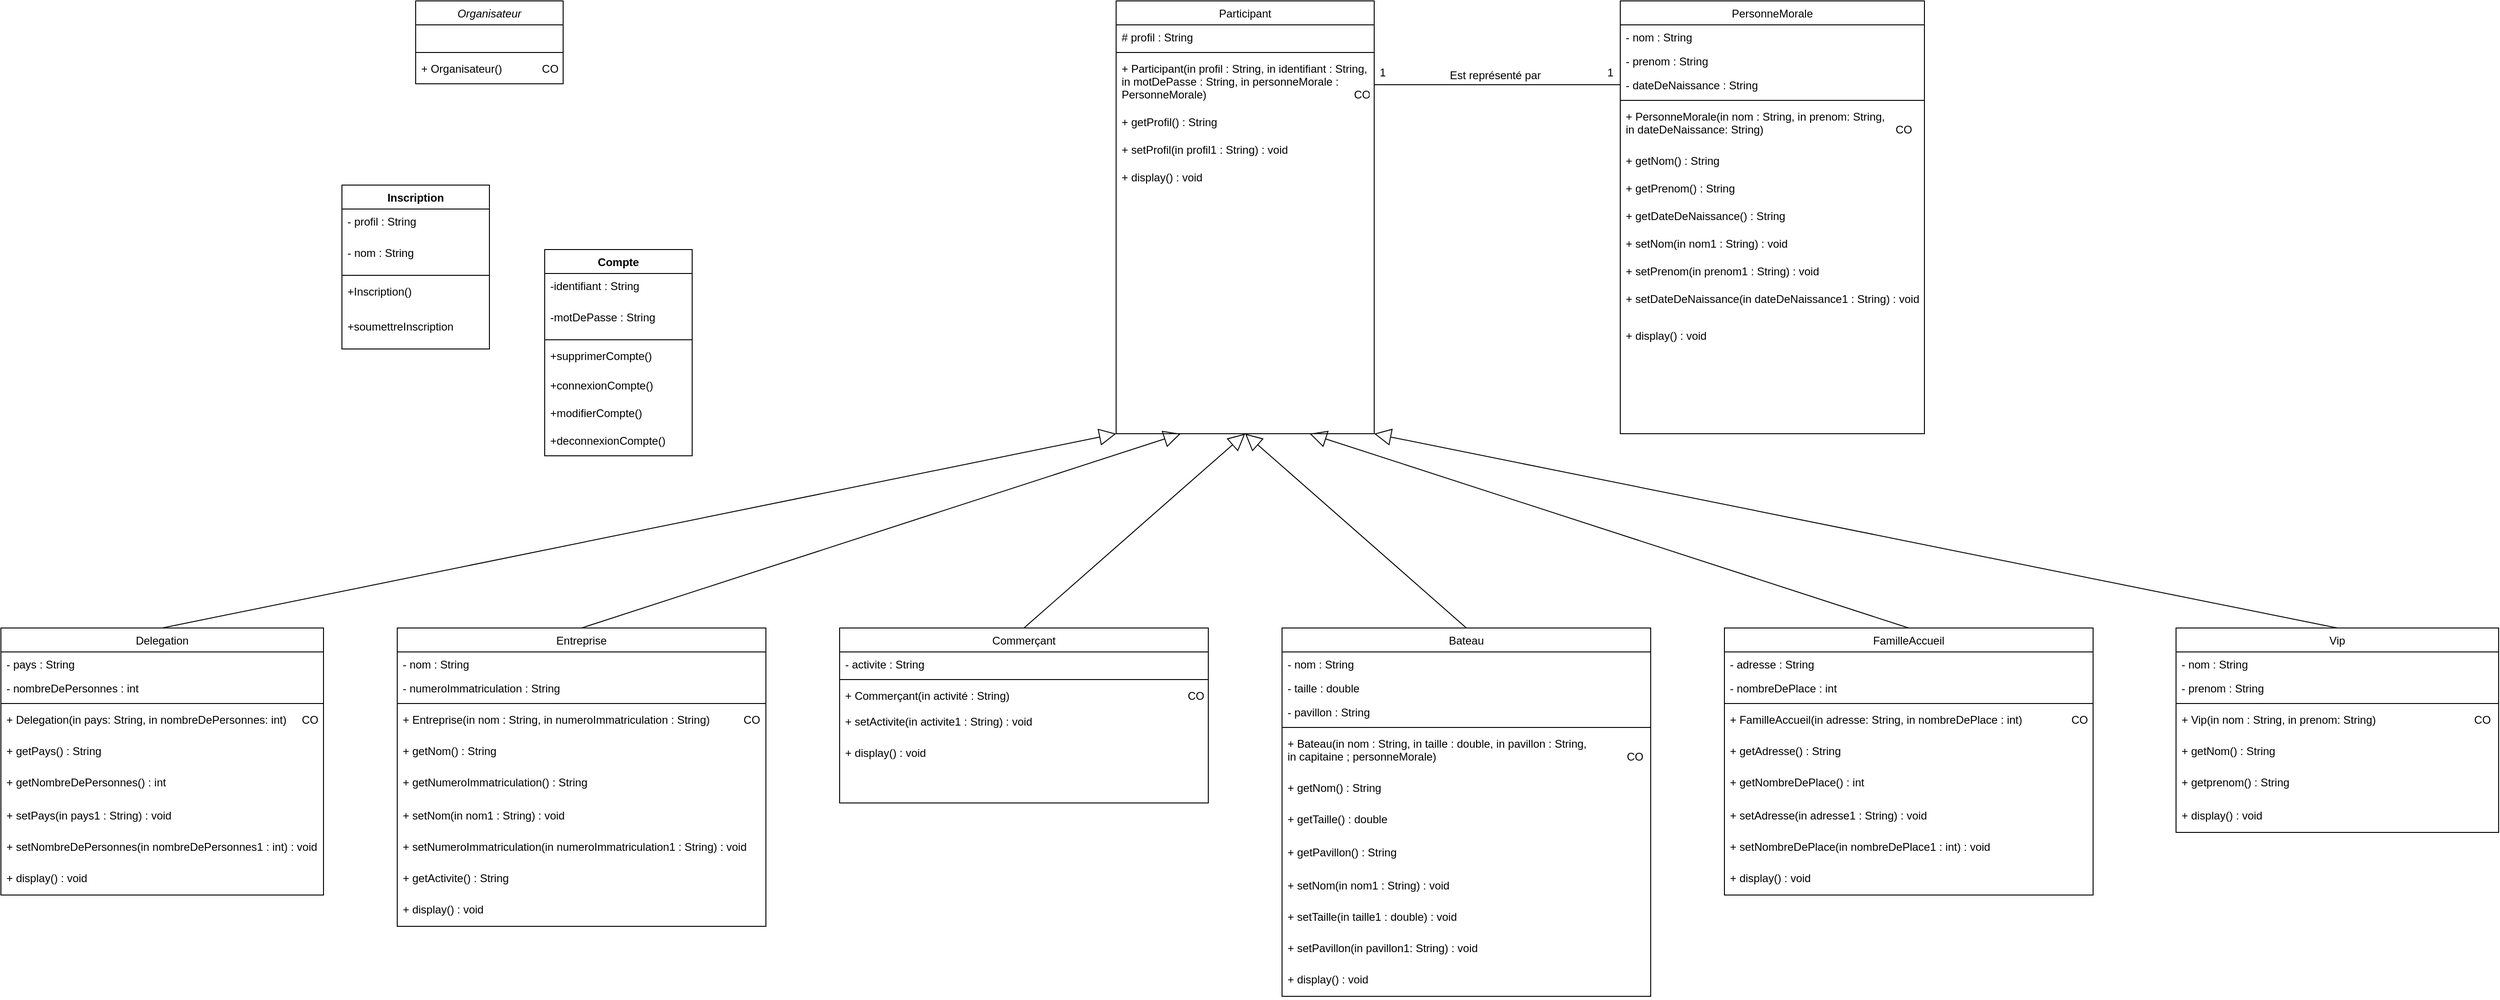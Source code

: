 <mxfile version="16.6.5" type="github">
  <diagram id="C5RBs43oDa-KdzZeNtuy" name="Page-1">
    <mxGraphModel dx="3784" dy="912" grid="1" gridSize="10" guides="1" tooltips="1" connect="1" arrows="1" fold="1" page="1" pageScale="1" pageWidth="827" pageHeight="1169" math="0" shadow="0">
      <root>
        <mxCell id="WIyWlLk6GJQsqaUBKTNV-0" />
        <mxCell id="WIyWlLk6GJQsqaUBKTNV-1" parent="WIyWlLk6GJQsqaUBKTNV-0" />
        <mxCell id="zkfFHV4jXpPFQw0GAbJ--0" value="Organisateur" style="swimlane;fontStyle=2;align=center;verticalAlign=top;childLayout=stackLayout;horizontal=1;startSize=26;horizontalStack=0;resizeParent=1;resizeLast=0;collapsible=1;marginBottom=0;rounded=0;shadow=0;strokeWidth=1;" parent="WIyWlLk6GJQsqaUBKTNV-1" vertex="1">
          <mxGeometry x="-480" y="40" width="160" height="90" as="geometry">
            <mxRectangle x="230" y="140" width="160" height="26" as="alternateBounds" />
          </mxGeometry>
        </mxCell>
        <mxCell id="zkfFHV4jXpPFQw0GAbJ--3" value=" " style="text;align=left;verticalAlign=top;spacingLeft=4;spacingRight=4;overflow=hidden;rotatable=0;points=[[0,0.5],[1,0.5]];portConstraint=eastwest;rounded=0;shadow=0;html=0;" parent="zkfFHV4jXpPFQw0GAbJ--0" vertex="1">
          <mxGeometry y="26" width="160" height="26" as="geometry" />
        </mxCell>
        <mxCell id="zkfFHV4jXpPFQw0GAbJ--4" value="" style="line;html=1;strokeWidth=1;align=left;verticalAlign=middle;spacingTop=-1;spacingLeft=3;spacingRight=3;rotatable=0;labelPosition=right;points=[];portConstraint=eastwest;" parent="zkfFHV4jXpPFQw0GAbJ--0" vertex="1">
          <mxGeometry y="52" width="160" height="8" as="geometry" />
        </mxCell>
        <mxCell id="zkfFHV4jXpPFQw0GAbJ--5" value="+ Organisateur()             CO" style="text;align=left;verticalAlign=top;spacingLeft=4;spacingRight=4;overflow=hidden;rotatable=0;points=[[0,0.5],[1,0.5]];portConstraint=eastwest;" parent="zkfFHV4jXpPFQw0GAbJ--0" vertex="1">
          <mxGeometry y="60" width="160" height="26" as="geometry" />
        </mxCell>
        <mxCell id="szv_5WCVHyqC5jfXiNDb-31" value="Participant" style="swimlane;fontStyle=0;align=center;verticalAlign=top;childLayout=stackLayout;horizontal=1;startSize=26;horizontalStack=0;resizeParent=1;resizeLast=0;collapsible=1;marginBottom=0;rounded=0;shadow=0;strokeWidth=1;" parent="WIyWlLk6GJQsqaUBKTNV-1" vertex="1">
          <mxGeometry x="280" y="40" width="280" height="470" as="geometry">
            <mxRectangle x="330" y="50" width="160" height="26" as="alternateBounds" />
          </mxGeometry>
        </mxCell>
        <mxCell id="szv_5WCVHyqC5jfXiNDb-34" value="# profil : String" style="text;align=left;verticalAlign=top;spacingLeft=4;spacingRight=4;overflow=hidden;rotatable=0;points=[[0,0.5],[1,0.5]];portConstraint=eastwest;rounded=0;shadow=0;html=0;" parent="szv_5WCVHyqC5jfXiNDb-31" vertex="1">
          <mxGeometry y="26" width="280" height="26" as="geometry" />
        </mxCell>
        <mxCell id="szv_5WCVHyqC5jfXiNDb-37" value="" style="line;html=1;strokeWidth=1;align=left;verticalAlign=middle;spacingTop=-1;spacingLeft=3;spacingRight=3;rotatable=0;labelPosition=right;points=[];portConstraint=eastwest;" parent="szv_5WCVHyqC5jfXiNDb-31" vertex="1">
          <mxGeometry y="52" width="280" height="8" as="geometry" />
        </mxCell>
        <mxCell id="szv_5WCVHyqC5jfXiNDb-38" value="+ Participant(in profil : String, in identifiant : String, &#xa;in motDePasse : String, in personneMorale : &#xa;PersonneMorale)                                                CO&#xa;&#xa;" style="text;align=left;verticalAlign=top;spacingLeft=4;spacingRight=4;overflow=hidden;rotatable=0;points=[[0,0.5],[1,0.5]];portConstraint=eastwest;" parent="szv_5WCVHyqC5jfXiNDb-31" vertex="1">
          <mxGeometry y="60" width="280" height="58" as="geometry" />
        </mxCell>
        <mxCell id="szv_5WCVHyqC5jfXiNDb-43" value="+ getProfil() : String" style="text;align=left;verticalAlign=top;spacingLeft=4;spacingRight=4;overflow=hidden;rotatable=0;points=[[0,0.5],[1,0.5]];portConstraint=eastwest;" parent="szv_5WCVHyqC5jfXiNDb-31" vertex="1">
          <mxGeometry y="118" width="280" height="30" as="geometry" />
        </mxCell>
        <mxCell id="szv_5WCVHyqC5jfXiNDb-44" value="+ setProfil(in profil1 : String) : void" style="text;align=left;verticalAlign=top;spacingLeft=4;spacingRight=4;overflow=hidden;rotatable=0;points=[[0,0.5],[1,0.5]];portConstraint=eastwest;" parent="szv_5WCVHyqC5jfXiNDb-31" vertex="1">
          <mxGeometry y="148" width="280" height="30" as="geometry" />
        </mxCell>
        <mxCell id="szv_5WCVHyqC5jfXiNDb-46" value="+ display() : void" style="text;align=left;verticalAlign=top;spacingLeft=4;spacingRight=4;overflow=hidden;rotatable=0;points=[[0,0.5],[1,0.5]];portConstraint=eastwest;" parent="szv_5WCVHyqC5jfXiNDb-31" vertex="1">
          <mxGeometry y="178" width="280" height="30" as="geometry" />
        </mxCell>
        <mxCell id="szv_5WCVHyqC5jfXiNDb-47" value="PersonneMorale" style="swimlane;fontStyle=0;align=center;verticalAlign=top;childLayout=stackLayout;horizontal=1;startSize=26;horizontalStack=0;resizeParent=1;resizeLast=0;collapsible=1;marginBottom=0;rounded=0;shadow=0;strokeWidth=1;" parent="WIyWlLk6GJQsqaUBKTNV-1" vertex="1">
          <mxGeometry x="827" y="40" width="330" height="470" as="geometry">
            <mxRectangle x="330" y="50" width="160" height="26" as="alternateBounds" />
          </mxGeometry>
        </mxCell>
        <mxCell id="szv_5WCVHyqC5jfXiNDb-48" value="- nom : String" style="text;align=left;verticalAlign=top;spacingLeft=4;spacingRight=4;overflow=hidden;rotatable=0;points=[[0,0.5],[1,0.5]];portConstraint=eastwest;rounded=0;shadow=0;html=0;" parent="szv_5WCVHyqC5jfXiNDb-47" vertex="1">
          <mxGeometry y="26" width="330" height="26" as="geometry" />
        </mxCell>
        <mxCell id="szv_5WCVHyqC5jfXiNDb-49" value="- prenom : String&#xa;" style="text;align=left;verticalAlign=top;spacingLeft=4;spacingRight=4;overflow=hidden;rotatable=0;points=[[0,0.5],[1,0.5]];portConstraint=eastwest;" parent="szv_5WCVHyqC5jfXiNDb-47" vertex="1">
          <mxGeometry y="52" width="330" height="26" as="geometry" />
        </mxCell>
        <mxCell id="szv_5WCVHyqC5jfXiNDb-50" value="- dateDeNaissance : String" style="text;align=left;verticalAlign=top;spacingLeft=4;spacingRight=4;overflow=hidden;rotatable=0;points=[[0,0.5],[1,0.5]];portConstraint=eastwest;rounded=0;shadow=0;html=0;" parent="szv_5WCVHyqC5jfXiNDb-47" vertex="1">
          <mxGeometry y="78" width="330" height="26" as="geometry" />
        </mxCell>
        <mxCell id="szv_5WCVHyqC5jfXiNDb-51" value="" style="line;html=1;strokeWidth=1;align=left;verticalAlign=middle;spacingTop=-1;spacingLeft=3;spacingRight=3;rotatable=0;labelPosition=right;points=[];portConstraint=eastwest;" parent="szv_5WCVHyqC5jfXiNDb-47" vertex="1">
          <mxGeometry y="104" width="330" height="8" as="geometry" />
        </mxCell>
        <mxCell id="szv_5WCVHyqC5jfXiNDb-52" value="+ PersonneMorale(in nom : String, in prenom: String, &#xa;in dateDeNaissance: String)                                           CO" style="text;align=left;verticalAlign=top;spacingLeft=4;spacingRight=4;overflow=hidden;rotatable=0;points=[[0,0.5],[1,0.5]];portConstraint=eastwest;" parent="szv_5WCVHyqC5jfXiNDb-47" vertex="1">
          <mxGeometry y="112" width="330" height="48" as="geometry" />
        </mxCell>
        <mxCell id="szv_5WCVHyqC5jfXiNDb-53" value="+ getNom() : String" style="text;align=left;verticalAlign=top;spacingLeft=4;spacingRight=4;overflow=hidden;rotatable=0;points=[[0,0.5],[1,0.5]];portConstraint=eastwest;" parent="szv_5WCVHyqC5jfXiNDb-47" vertex="1">
          <mxGeometry y="160" width="330" height="30" as="geometry" />
        </mxCell>
        <mxCell id="szv_5WCVHyqC5jfXiNDb-54" value="+ getPrenom() : String" style="text;align=left;verticalAlign=top;spacingLeft=4;spacingRight=4;overflow=hidden;rotatable=0;points=[[0,0.5],[1,0.5]];portConstraint=eastwest;" parent="szv_5WCVHyqC5jfXiNDb-47" vertex="1">
          <mxGeometry y="190" width="330" height="30" as="geometry" />
        </mxCell>
        <mxCell id="szv_5WCVHyqC5jfXiNDb-55" value="+ getDateDeNaissance() : String" style="text;align=left;verticalAlign=top;spacingLeft=4;spacingRight=4;overflow=hidden;rotatable=0;points=[[0,0.5],[1,0.5]];portConstraint=eastwest;" parent="szv_5WCVHyqC5jfXiNDb-47" vertex="1">
          <mxGeometry y="220" width="330" height="30" as="geometry" />
        </mxCell>
        <mxCell id="szv_5WCVHyqC5jfXiNDb-56" value="+ setNom(in nom1 : String) : void" style="text;align=left;verticalAlign=top;spacingLeft=4;spacingRight=4;overflow=hidden;rotatable=0;points=[[0,0.5],[1,0.5]];portConstraint=eastwest;" parent="szv_5WCVHyqC5jfXiNDb-47" vertex="1">
          <mxGeometry y="250" width="330" height="30" as="geometry" />
        </mxCell>
        <mxCell id="szv_5WCVHyqC5jfXiNDb-59" value="+ setPrenom(in prenom1 : String) : void" style="text;align=left;verticalAlign=top;spacingLeft=4;spacingRight=4;overflow=hidden;rotatable=0;points=[[0,0.5],[1,0.5]];portConstraint=eastwest;" parent="szv_5WCVHyqC5jfXiNDb-47" vertex="1">
          <mxGeometry y="280" width="330" height="30" as="geometry" />
        </mxCell>
        <mxCell id="szv_5WCVHyqC5jfXiNDb-60" value="+ setDateDeNaissance(in dateDeNaissance1 : String) : void" style="text;align=left;verticalAlign=top;spacingLeft=4;spacingRight=4;overflow=hidden;rotatable=0;points=[[0,0.5],[1,0.5]];portConstraint=eastwest;" parent="szv_5WCVHyqC5jfXiNDb-47" vertex="1">
          <mxGeometry y="310" width="330" height="40" as="geometry" />
        </mxCell>
        <mxCell id="szv_5WCVHyqC5jfXiNDb-58" value="+ display() : void" style="text;align=left;verticalAlign=top;spacingLeft=4;spacingRight=4;overflow=hidden;rotatable=0;points=[[0,0.5],[1,0.5]];portConstraint=eastwest;" parent="szv_5WCVHyqC5jfXiNDb-47" vertex="1">
          <mxGeometry y="350" width="330" height="30" as="geometry" />
        </mxCell>
        <mxCell id="szv_5WCVHyqC5jfXiNDb-66" value="Entreprise" style="swimlane;fontStyle=0;align=center;verticalAlign=top;childLayout=stackLayout;horizontal=1;startSize=26;horizontalStack=0;resizeParent=1;resizeLast=0;collapsible=1;marginBottom=0;rounded=0;shadow=0;strokeWidth=1;" parent="WIyWlLk6GJQsqaUBKTNV-1" vertex="1">
          <mxGeometry x="-500" y="721" width="400" height="324" as="geometry">
            <mxRectangle x="130" y="380" width="160" height="26" as="alternateBounds" />
          </mxGeometry>
        </mxCell>
        <mxCell id="szv_5WCVHyqC5jfXiNDb-67" value="- nom : String" style="text;align=left;verticalAlign=top;spacingLeft=4;spacingRight=4;overflow=hidden;rotatable=0;points=[[0,0.5],[1,0.5]];portConstraint=eastwest;" parent="szv_5WCVHyqC5jfXiNDb-66" vertex="1">
          <mxGeometry y="26" width="400" height="26" as="geometry" />
        </mxCell>
        <mxCell id="szv_5WCVHyqC5jfXiNDb-68" value="- numeroImmatriculation : String" style="text;align=left;verticalAlign=top;spacingLeft=4;spacingRight=4;overflow=hidden;rotatable=0;points=[[0,0.5],[1,0.5]];portConstraint=eastwest;rounded=0;shadow=0;html=0;" parent="szv_5WCVHyqC5jfXiNDb-66" vertex="1">
          <mxGeometry y="52" width="400" height="26" as="geometry" />
        </mxCell>
        <mxCell id="szv_5WCVHyqC5jfXiNDb-69" value="" style="line;html=1;strokeWidth=1;align=left;verticalAlign=middle;spacingTop=-1;spacingLeft=3;spacingRight=3;rotatable=0;labelPosition=right;points=[];portConstraint=eastwest;" parent="szv_5WCVHyqC5jfXiNDb-66" vertex="1">
          <mxGeometry y="78" width="400" height="8" as="geometry" />
        </mxCell>
        <mxCell id="szv_5WCVHyqC5jfXiNDb-71" value="+ Entreprise(in nom : String, in numeroImmatriculation : String)           CO&#xa;" style="text;align=left;verticalAlign=top;spacingLeft=4;spacingRight=4;overflow=hidden;rotatable=0;points=[[0,0.5],[1,0.5]];portConstraint=eastwest;" parent="szv_5WCVHyqC5jfXiNDb-66" vertex="1">
          <mxGeometry y="86" width="400" height="34" as="geometry" />
        </mxCell>
        <mxCell id="szv_5WCVHyqC5jfXiNDb-72" value="+ getNom() : String" style="text;align=left;verticalAlign=top;spacingLeft=4;spacingRight=4;overflow=hidden;rotatable=0;points=[[0,0.5],[1,0.5]];portConstraint=eastwest;" parent="szv_5WCVHyqC5jfXiNDb-66" vertex="1">
          <mxGeometry y="120" width="400" height="34" as="geometry" />
        </mxCell>
        <mxCell id="szv_5WCVHyqC5jfXiNDb-73" value="+ getNumeroImmatriculation() : String" style="text;align=left;verticalAlign=top;spacingLeft=4;spacingRight=4;overflow=hidden;rotatable=0;points=[[0,0.5],[1,0.5]];portConstraint=eastwest;" parent="szv_5WCVHyqC5jfXiNDb-66" vertex="1">
          <mxGeometry y="154" width="400" height="36" as="geometry" />
        </mxCell>
        <mxCell id="szv_5WCVHyqC5jfXiNDb-74" value="+ setNom(in nom1 : String) : void" style="text;align=left;verticalAlign=top;spacingLeft=4;spacingRight=4;overflow=hidden;rotatable=0;points=[[0,0.5],[1,0.5]];portConstraint=eastwest;" parent="szv_5WCVHyqC5jfXiNDb-66" vertex="1">
          <mxGeometry y="190" width="400" height="34" as="geometry" />
        </mxCell>
        <mxCell id="szv_5WCVHyqC5jfXiNDb-75" value="+ setNumeroImmatriculation(in numeroImmatriculation1 : String) : void" style="text;align=left;verticalAlign=top;spacingLeft=4;spacingRight=4;overflow=hidden;rotatable=0;points=[[0,0.5],[1,0.5]];portConstraint=eastwest;" parent="szv_5WCVHyqC5jfXiNDb-66" vertex="1">
          <mxGeometry y="224" width="400" height="34" as="geometry" />
        </mxCell>
        <mxCell id="szv_5WCVHyqC5jfXiNDb-108" value="+ getActivite() : String" style="text;align=left;verticalAlign=top;spacingLeft=4;spacingRight=4;overflow=hidden;rotatable=0;points=[[0,0.5],[1,0.5]];portConstraint=eastwest;" parent="szv_5WCVHyqC5jfXiNDb-66" vertex="1">
          <mxGeometry y="258" width="400" height="34" as="geometry" />
        </mxCell>
        <mxCell id="szv_5WCVHyqC5jfXiNDb-76" value="+ display() : void" style="text;align=left;verticalAlign=top;spacingLeft=4;spacingRight=4;overflow=hidden;rotatable=0;points=[[0,0.5],[1,0.5]];portConstraint=eastwest;" parent="szv_5WCVHyqC5jfXiNDb-66" vertex="1">
          <mxGeometry y="292" width="400" height="32" as="geometry" />
        </mxCell>
        <mxCell id="szv_5WCVHyqC5jfXiNDb-92" value="Delegation" style="swimlane;fontStyle=0;align=center;verticalAlign=top;childLayout=stackLayout;horizontal=1;startSize=26;horizontalStack=0;resizeParent=1;resizeLast=0;collapsible=1;marginBottom=0;rounded=0;shadow=0;strokeWidth=1;" parent="WIyWlLk6GJQsqaUBKTNV-1" vertex="1">
          <mxGeometry x="-930" y="721" width="350" height="290" as="geometry">
            <mxRectangle x="130" y="380" width="160" height="26" as="alternateBounds" />
          </mxGeometry>
        </mxCell>
        <mxCell id="szv_5WCVHyqC5jfXiNDb-93" value="- pays : String" style="text;align=left;verticalAlign=top;spacingLeft=4;spacingRight=4;overflow=hidden;rotatable=0;points=[[0,0.5],[1,0.5]];portConstraint=eastwest;" parent="szv_5WCVHyqC5jfXiNDb-92" vertex="1">
          <mxGeometry y="26" width="350" height="26" as="geometry" />
        </mxCell>
        <mxCell id="szv_5WCVHyqC5jfXiNDb-94" value="- nombreDePersonnes : int" style="text;align=left;verticalAlign=top;spacingLeft=4;spacingRight=4;overflow=hidden;rotatable=0;points=[[0,0.5],[1,0.5]];portConstraint=eastwest;rounded=0;shadow=0;html=0;" parent="szv_5WCVHyqC5jfXiNDb-92" vertex="1">
          <mxGeometry y="52" width="350" height="26" as="geometry" />
        </mxCell>
        <mxCell id="szv_5WCVHyqC5jfXiNDb-95" value="" style="line;html=1;strokeWidth=1;align=left;verticalAlign=middle;spacingTop=-1;spacingLeft=3;spacingRight=3;rotatable=0;labelPosition=right;points=[];portConstraint=eastwest;" parent="szv_5WCVHyqC5jfXiNDb-92" vertex="1">
          <mxGeometry y="78" width="350" height="8" as="geometry" />
        </mxCell>
        <mxCell id="szv_5WCVHyqC5jfXiNDb-96" value="+ Delegation(in pays: String, in nombreDePersonnes: int)     CO&#xa;" style="text;align=left;verticalAlign=top;spacingLeft=4;spacingRight=4;overflow=hidden;rotatable=0;points=[[0,0.5],[1,0.5]];portConstraint=eastwest;" parent="szv_5WCVHyqC5jfXiNDb-92" vertex="1">
          <mxGeometry y="86" width="350" height="34" as="geometry" />
        </mxCell>
        <mxCell id="szv_5WCVHyqC5jfXiNDb-97" value="+ getPays() : String" style="text;align=left;verticalAlign=top;spacingLeft=4;spacingRight=4;overflow=hidden;rotatable=0;points=[[0,0.5],[1,0.5]];portConstraint=eastwest;" parent="szv_5WCVHyqC5jfXiNDb-92" vertex="1">
          <mxGeometry y="120" width="350" height="34" as="geometry" />
        </mxCell>
        <mxCell id="szv_5WCVHyqC5jfXiNDb-98" value="+ getNombreDePersonnes() : int" style="text;align=left;verticalAlign=top;spacingLeft=4;spacingRight=4;overflow=hidden;rotatable=0;points=[[0,0.5],[1,0.5]];portConstraint=eastwest;" parent="szv_5WCVHyqC5jfXiNDb-92" vertex="1">
          <mxGeometry y="154" width="350" height="36" as="geometry" />
        </mxCell>
        <mxCell id="szv_5WCVHyqC5jfXiNDb-99" value="+ setPays(in pays1 : String) : void" style="text;align=left;verticalAlign=top;spacingLeft=4;spacingRight=4;overflow=hidden;rotatable=0;points=[[0,0.5],[1,0.5]];portConstraint=eastwest;" parent="szv_5WCVHyqC5jfXiNDb-92" vertex="1">
          <mxGeometry y="190" width="350" height="34" as="geometry" />
        </mxCell>
        <mxCell id="szv_5WCVHyqC5jfXiNDb-100" value="+ setNombreDePersonnes(in nombreDePersonnes1 : int) : void" style="text;align=left;verticalAlign=top;spacingLeft=4;spacingRight=4;overflow=hidden;rotatable=0;points=[[0,0.5],[1,0.5]];portConstraint=eastwest;" parent="szv_5WCVHyqC5jfXiNDb-92" vertex="1">
          <mxGeometry y="224" width="350" height="34" as="geometry" />
        </mxCell>
        <mxCell id="szv_5WCVHyqC5jfXiNDb-101" value="+ display() : void" style="text;align=left;verticalAlign=top;spacingLeft=4;spacingRight=4;overflow=hidden;rotatable=0;points=[[0,0.5],[1,0.5]];portConstraint=eastwest;" parent="szv_5WCVHyqC5jfXiNDb-92" vertex="1">
          <mxGeometry y="258" width="350" height="32" as="geometry" />
        </mxCell>
        <mxCell id="szv_5WCVHyqC5jfXiNDb-102" value="Commerçant" style="swimlane;fontStyle=0;align=center;verticalAlign=top;childLayout=stackLayout;horizontal=1;startSize=26;horizontalStack=0;resizeParent=1;resizeLast=0;collapsible=1;marginBottom=0;rounded=0;shadow=0;strokeWidth=1;" parent="WIyWlLk6GJQsqaUBKTNV-1" vertex="1">
          <mxGeometry x="-20" y="721" width="400" height="190" as="geometry">
            <mxRectangle x="130" y="380" width="160" height="26" as="alternateBounds" />
          </mxGeometry>
        </mxCell>
        <mxCell id="szv_5WCVHyqC5jfXiNDb-103" value="- activite : String" style="text;align=left;verticalAlign=top;spacingLeft=4;spacingRight=4;overflow=hidden;rotatable=0;points=[[0,0.5],[1,0.5]];portConstraint=eastwest;" parent="szv_5WCVHyqC5jfXiNDb-102" vertex="1">
          <mxGeometry y="26" width="400" height="26" as="geometry" />
        </mxCell>
        <mxCell id="szv_5WCVHyqC5jfXiNDb-106" value="" style="line;html=1;strokeWidth=1;align=left;verticalAlign=middle;spacingTop=-1;spacingLeft=3;spacingRight=3;rotatable=0;labelPosition=right;points=[];portConstraint=eastwest;" parent="szv_5WCVHyqC5jfXiNDb-102" vertex="1">
          <mxGeometry y="52" width="400" height="8" as="geometry" />
        </mxCell>
        <mxCell id="szv_5WCVHyqC5jfXiNDb-107" value="+ Commerçant(in activité : String)                                                          CO&#xa;" style="text;align=left;verticalAlign=top;spacingLeft=4;spacingRight=4;overflow=hidden;rotatable=0;points=[[0,0.5],[1,0.5]];portConstraint=eastwest;" parent="szv_5WCVHyqC5jfXiNDb-102" vertex="1">
          <mxGeometry y="60" width="400" height="28" as="geometry" />
        </mxCell>
        <mxCell id="szv_5WCVHyqC5jfXiNDb-111" value="+ setActivite(in activite1 : String) : void" style="text;align=left;verticalAlign=top;spacingLeft=4;spacingRight=4;overflow=hidden;rotatable=0;points=[[0,0.5],[1,0.5]];portConstraint=eastwest;" parent="szv_5WCVHyqC5jfXiNDb-102" vertex="1">
          <mxGeometry y="88" width="400" height="34" as="geometry" />
        </mxCell>
        <mxCell id="szv_5WCVHyqC5jfXiNDb-114" value="+ display() : void" style="text;align=left;verticalAlign=top;spacingLeft=4;spacingRight=4;overflow=hidden;rotatable=0;points=[[0,0.5],[1,0.5]];portConstraint=eastwest;" parent="szv_5WCVHyqC5jfXiNDb-102" vertex="1">
          <mxGeometry y="122" width="400" height="32" as="geometry" />
        </mxCell>
        <mxCell id="szv_5WCVHyqC5jfXiNDb-115" value="Bateau&#xa;" style="swimlane;fontStyle=0;align=center;verticalAlign=top;childLayout=stackLayout;horizontal=1;startSize=26;horizontalStack=0;resizeParent=1;resizeLast=0;collapsible=1;marginBottom=0;rounded=0;shadow=0;strokeWidth=1;" parent="WIyWlLk6GJQsqaUBKTNV-1" vertex="1">
          <mxGeometry x="460" y="721" width="400" height="400" as="geometry">
            <mxRectangle x="130" y="380" width="160" height="26" as="alternateBounds" />
          </mxGeometry>
        </mxCell>
        <mxCell id="szv_5WCVHyqC5jfXiNDb-116" value="- nom : String" style="text;align=left;verticalAlign=top;spacingLeft=4;spacingRight=4;overflow=hidden;rotatable=0;points=[[0,0.5],[1,0.5]];portConstraint=eastwest;" parent="szv_5WCVHyqC5jfXiNDb-115" vertex="1">
          <mxGeometry y="26" width="400" height="26" as="geometry" />
        </mxCell>
        <mxCell id="szv_5WCVHyqC5jfXiNDb-117" value="- taille : double" style="text;align=left;verticalAlign=top;spacingLeft=4;spacingRight=4;overflow=hidden;rotatable=0;points=[[0,0.5],[1,0.5]];portConstraint=eastwest;" parent="szv_5WCVHyqC5jfXiNDb-115" vertex="1">
          <mxGeometry y="52" width="400" height="26" as="geometry" />
        </mxCell>
        <mxCell id="szv_5WCVHyqC5jfXiNDb-118" value="- pavillon : String" style="text;align=left;verticalAlign=top;spacingLeft=4;spacingRight=4;overflow=hidden;rotatable=0;points=[[0,0.5],[1,0.5]];portConstraint=eastwest;rounded=0;shadow=0;html=0;" parent="szv_5WCVHyqC5jfXiNDb-115" vertex="1">
          <mxGeometry y="78" width="400" height="26" as="geometry" />
        </mxCell>
        <mxCell id="szv_5WCVHyqC5jfXiNDb-119" value="" style="line;html=1;strokeWidth=1;align=left;verticalAlign=middle;spacingTop=-1;spacingLeft=3;spacingRight=3;rotatable=0;labelPosition=right;points=[];portConstraint=eastwest;" parent="szv_5WCVHyqC5jfXiNDb-115" vertex="1">
          <mxGeometry y="104" width="400" height="8" as="geometry" />
        </mxCell>
        <mxCell id="szv_5WCVHyqC5jfXiNDb-120" value="+ Bateau(in nom : String, in taille : double, in pavillon : String,&#xa;in capitaine ; personneMorale)                                                              CO&#xa;" style="text;align=left;verticalAlign=top;spacingLeft=4;spacingRight=4;overflow=hidden;rotatable=0;points=[[0,0.5],[1,0.5]];portConstraint=eastwest;" parent="szv_5WCVHyqC5jfXiNDb-115" vertex="1">
          <mxGeometry y="112" width="400" height="48" as="geometry" />
        </mxCell>
        <mxCell id="szv_5WCVHyqC5jfXiNDb-121" value="+ getNom() : String" style="text;align=left;verticalAlign=top;spacingLeft=4;spacingRight=4;overflow=hidden;rotatable=0;points=[[0,0.5],[1,0.5]];portConstraint=eastwest;" parent="szv_5WCVHyqC5jfXiNDb-115" vertex="1">
          <mxGeometry y="160" width="400" height="34" as="geometry" />
        </mxCell>
        <mxCell id="szv_5WCVHyqC5jfXiNDb-122" value="+ getTaille() : double" style="text;align=left;verticalAlign=top;spacingLeft=4;spacingRight=4;overflow=hidden;rotatable=0;points=[[0,0.5],[1,0.5]];portConstraint=eastwest;" parent="szv_5WCVHyqC5jfXiNDb-115" vertex="1">
          <mxGeometry y="194" width="400" height="36" as="geometry" />
        </mxCell>
        <mxCell id="szv_5WCVHyqC5jfXiNDb-123" value="+ getPavillon() : String" style="text;align=left;verticalAlign=top;spacingLeft=4;spacingRight=4;overflow=hidden;rotatable=0;points=[[0,0.5],[1,0.5]];portConstraint=eastwest;" parent="szv_5WCVHyqC5jfXiNDb-115" vertex="1">
          <mxGeometry y="230" width="400" height="36" as="geometry" />
        </mxCell>
        <mxCell id="szv_5WCVHyqC5jfXiNDb-124" value="+ setNom(in nom1 : String) : void" style="text;align=left;verticalAlign=top;spacingLeft=4;spacingRight=4;overflow=hidden;rotatable=0;points=[[0,0.5],[1,0.5]];portConstraint=eastwest;" parent="szv_5WCVHyqC5jfXiNDb-115" vertex="1">
          <mxGeometry y="266" width="400" height="34" as="geometry" />
        </mxCell>
        <mxCell id="szv_5WCVHyqC5jfXiNDb-125" value="+ setTaille(in taille1 : double) : void" style="text;align=left;verticalAlign=top;spacingLeft=4;spacingRight=4;overflow=hidden;rotatable=0;points=[[0,0.5],[1,0.5]];portConstraint=eastwest;" parent="szv_5WCVHyqC5jfXiNDb-115" vertex="1">
          <mxGeometry y="300" width="400" height="34" as="geometry" />
        </mxCell>
        <mxCell id="szv_5WCVHyqC5jfXiNDb-126" value="+ setPavillon(in pavillon1: String) : void" style="text;align=left;verticalAlign=top;spacingLeft=4;spacingRight=4;overflow=hidden;rotatable=0;points=[[0,0.5],[1,0.5]];portConstraint=eastwest;" parent="szv_5WCVHyqC5jfXiNDb-115" vertex="1">
          <mxGeometry y="334" width="400" height="34" as="geometry" />
        </mxCell>
        <mxCell id="szv_5WCVHyqC5jfXiNDb-127" value="+ display() : void" style="text;align=left;verticalAlign=top;spacingLeft=4;spacingRight=4;overflow=hidden;rotatable=0;points=[[0,0.5],[1,0.5]];portConstraint=eastwest;" parent="szv_5WCVHyqC5jfXiNDb-115" vertex="1">
          <mxGeometry y="368" width="400" height="32" as="geometry" />
        </mxCell>
        <mxCell id="szv_5WCVHyqC5jfXiNDb-128" value="FamilleAccueil" style="swimlane;fontStyle=0;align=center;verticalAlign=top;childLayout=stackLayout;horizontal=1;startSize=26;horizontalStack=0;resizeParent=1;resizeLast=0;collapsible=1;marginBottom=0;rounded=0;shadow=0;strokeWidth=1;" parent="WIyWlLk6GJQsqaUBKTNV-1" vertex="1">
          <mxGeometry x="940" y="721" width="400" height="290" as="geometry">
            <mxRectangle x="130" y="380" width="160" height="26" as="alternateBounds" />
          </mxGeometry>
        </mxCell>
        <mxCell id="szv_5WCVHyqC5jfXiNDb-129" value="- adresse : String" style="text;align=left;verticalAlign=top;spacingLeft=4;spacingRight=4;overflow=hidden;rotatable=0;points=[[0,0.5],[1,0.5]];portConstraint=eastwest;" parent="szv_5WCVHyqC5jfXiNDb-128" vertex="1">
          <mxGeometry y="26" width="400" height="26" as="geometry" />
        </mxCell>
        <mxCell id="szv_5WCVHyqC5jfXiNDb-130" value="- nombreDePlace : int" style="text;align=left;verticalAlign=top;spacingLeft=4;spacingRight=4;overflow=hidden;rotatable=0;points=[[0,0.5],[1,0.5]];portConstraint=eastwest;" parent="szv_5WCVHyqC5jfXiNDb-128" vertex="1">
          <mxGeometry y="52" width="400" height="26" as="geometry" />
        </mxCell>
        <mxCell id="szv_5WCVHyqC5jfXiNDb-132" value="" style="line;html=1;strokeWidth=1;align=left;verticalAlign=middle;spacingTop=-1;spacingLeft=3;spacingRight=3;rotatable=0;labelPosition=right;points=[];portConstraint=eastwest;" parent="szv_5WCVHyqC5jfXiNDb-128" vertex="1">
          <mxGeometry y="78" width="400" height="8" as="geometry" />
        </mxCell>
        <mxCell id="szv_5WCVHyqC5jfXiNDb-133" value="+ FamilleAccueil(in adresse: String, in nombreDePlace : int)                CO&#xa;" style="text;align=left;verticalAlign=top;spacingLeft=4;spacingRight=4;overflow=hidden;rotatable=0;points=[[0,0.5],[1,0.5]];portConstraint=eastwest;" parent="szv_5WCVHyqC5jfXiNDb-128" vertex="1">
          <mxGeometry y="86" width="400" height="34" as="geometry" />
        </mxCell>
        <mxCell id="szv_5WCVHyqC5jfXiNDb-134" value="+ getAdresse() : String" style="text;align=left;verticalAlign=top;spacingLeft=4;spacingRight=4;overflow=hidden;rotatable=0;points=[[0,0.5],[1,0.5]];portConstraint=eastwest;" parent="szv_5WCVHyqC5jfXiNDb-128" vertex="1">
          <mxGeometry y="120" width="400" height="34" as="geometry" />
        </mxCell>
        <mxCell id="szv_5WCVHyqC5jfXiNDb-135" value="+ getNombreDePlace() : int" style="text;align=left;verticalAlign=top;spacingLeft=4;spacingRight=4;overflow=hidden;rotatable=0;points=[[0,0.5],[1,0.5]];portConstraint=eastwest;" parent="szv_5WCVHyqC5jfXiNDb-128" vertex="1">
          <mxGeometry y="154" width="400" height="36" as="geometry" />
        </mxCell>
        <mxCell id="szv_5WCVHyqC5jfXiNDb-137" value="+ setAdresse(in adresse1 : String) : void" style="text;align=left;verticalAlign=top;spacingLeft=4;spacingRight=4;overflow=hidden;rotatable=0;points=[[0,0.5],[1,0.5]];portConstraint=eastwest;" parent="szv_5WCVHyqC5jfXiNDb-128" vertex="1">
          <mxGeometry y="190" width="400" height="34" as="geometry" />
        </mxCell>
        <mxCell id="szv_5WCVHyqC5jfXiNDb-138" value="+ setNombreDePlace(in nombreDePlace1 : int) : void" style="text;align=left;verticalAlign=top;spacingLeft=4;spacingRight=4;overflow=hidden;rotatable=0;points=[[0,0.5],[1,0.5]];portConstraint=eastwest;" parent="szv_5WCVHyqC5jfXiNDb-128" vertex="1">
          <mxGeometry y="224" width="400" height="34" as="geometry" />
        </mxCell>
        <mxCell id="szv_5WCVHyqC5jfXiNDb-140" value="+ display() : void" style="text;align=left;verticalAlign=top;spacingLeft=4;spacingRight=4;overflow=hidden;rotatable=0;points=[[0,0.5],[1,0.5]];portConstraint=eastwest;" parent="szv_5WCVHyqC5jfXiNDb-128" vertex="1">
          <mxGeometry y="258" width="400" height="32" as="geometry" />
        </mxCell>
        <mxCell id="szv_5WCVHyqC5jfXiNDb-141" value="Vip" style="swimlane;fontStyle=0;align=center;verticalAlign=top;childLayout=stackLayout;horizontal=1;startSize=26;horizontalStack=0;resizeParent=1;resizeLast=0;collapsible=1;marginBottom=0;rounded=0;shadow=0;strokeWidth=1;" parent="WIyWlLk6GJQsqaUBKTNV-1" vertex="1">
          <mxGeometry x="1430" y="721" width="350" height="222" as="geometry">
            <mxRectangle x="130" y="380" width="160" height="26" as="alternateBounds" />
          </mxGeometry>
        </mxCell>
        <mxCell id="szv_5WCVHyqC5jfXiNDb-142" value="- nom : String" style="text;align=left;verticalAlign=top;spacingLeft=4;spacingRight=4;overflow=hidden;rotatable=0;points=[[0,0.5],[1,0.5]];portConstraint=eastwest;" parent="szv_5WCVHyqC5jfXiNDb-141" vertex="1">
          <mxGeometry y="26" width="350" height="26" as="geometry" />
        </mxCell>
        <mxCell id="szv_5WCVHyqC5jfXiNDb-143" value="- prenom : String" style="text;align=left;verticalAlign=top;spacingLeft=4;spacingRight=4;overflow=hidden;rotatable=0;points=[[0,0.5],[1,0.5]];portConstraint=eastwest;rounded=0;shadow=0;html=0;" parent="szv_5WCVHyqC5jfXiNDb-141" vertex="1">
          <mxGeometry y="52" width="350" height="26" as="geometry" />
        </mxCell>
        <mxCell id="szv_5WCVHyqC5jfXiNDb-144" value="" style="line;html=1;strokeWidth=1;align=left;verticalAlign=middle;spacingTop=-1;spacingLeft=3;spacingRight=3;rotatable=0;labelPosition=right;points=[];portConstraint=eastwest;" parent="szv_5WCVHyqC5jfXiNDb-141" vertex="1">
          <mxGeometry y="78" width="350" height="8" as="geometry" />
        </mxCell>
        <mxCell id="szv_5WCVHyqC5jfXiNDb-145" value="+ Vip(in nom : String, in prenom: String)                                CO&#xa;" style="text;align=left;verticalAlign=top;spacingLeft=4;spacingRight=4;overflow=hidden;rotatable=0;points=[[0,0.5],[1,0.5]];portConstraint=eastwest;" parent="szv_5WCVHyqC5jfXiNDb-141" vertex="1">
          <mxGeometry y="86" width="350" height="34" as="geometry" />
        </mxCell>
        <mxCell id="szv_5WCVHyqC5jfXiNDb-146" value="+ getNom() : String" style="text;align=left;verticalAlign=top;spacingLeft=4;spacingRight=4;overflow=hidden;rotatable=0;points=[[0,0.5],[1,0.5]];portConstraint=eastwest;" parent="szv_5WCVHyqC5jfXiNDb-141" vertex="1">
          <mxGeometry y="120" width="350" height="34" as="geometry" />
        </mxCell>
        <mxCell id="szv_5WCVHyqC5jfXiNDb-147" value="+ getprenom() : String" style="text;align=left;verticalAlign=top;spacingLeft=4;spacingRight=4;overflow=hidden;rotatable=0;points=[[0,0.5],[1,0.5]];portConstraint=eastwest;" parent="szv_5WCVHyqC5jfXiNDb-141" vertex="1">
          <mxGeometry y="154" width="350" height="36" as="geometry" />
        </mxCell>
        <mxCell id="szv_5WCVHyqC5jfXiNDb-150" value="+ display() : void" style="text;align=left;verticalAlign=top;spacingLeft=4;spacingRight=4;overflow=hidden;rotatable=0;points=[[0,0.5],[1,0.5]];portConstraint=eastwest;" parent="szv_5WCVHyqC5jfXiNDb-141" vertex="1">
          <mxGeometry y="190" width="350" height="32" as="geometry" />
        </mxCell>
        <mxCell id="e-TtdRq0Q2JPjRbQR-Bk-0" value="" style="endArrow=none;html=1;rounded=0;entryX=0;entryY=0.5;entryDx=0;entryDy=0;exitX=1;exitY=0.5;exitDx=0;exitDy=0;" parent="WIyWlLk6GJQsqaUBKTNV-1" target="szv_5WCVHyqC5jfXiNDb-50" edge="1">
          <mxGeometry width="50" height="50" relative="1" as="geometry">
            <mxPoint x="560.0" y="131" as="sourcePoint" />
            <mxPoint x="400" y="180" as="targetPoint" />
            <Array as="points" />
          </mxGeometry>
        </mxCell>
        <mxCell id="e-TtdRq0Q2JPjRbQR-Bk-1" value="Est représenté par" style="text;html=1;resizable=0;points=[];;align=center;verticalAlign=middle;labelBackgroundColor=none;rounded=0;shadow=0;strokeWidth=1;fontSize=12;" parent="WIyWlLk6GJQsqaUBKTNV-1" vertex="1" connectable="0">
          <mxGeometry x="699.997" y="120.004" as="geometry">
            <mxPoint x="-9" y="1" as="offset" />
          </mxGeometry>
        </mxCell>
        <mxCell id="e-TtdRq0Q2JPjRbQR-Bk-2" value="1" style="text;align=left;verticalAlign=top;spacingLeft=4;spacingRight=4;overflow=hidden;rotatable=0;points=[[0,0.5],[1,0.5]];portConstraint=eastwest;rounded=0;shadow=0;html=0;" parent="WIyWlLk6GJQsqaUBKTNV-1" vertex="1">
          <mxGeometry x="560" y="104" width="20" height="26" as="geometry" />
        </mxCell>
        <mxCell id="e-TtdRq0Q2JPjRbQR-Bk-3" value="1" style="text;align=left;verticalAlign=top;spacingLeft=4;spacingRight=4;overflow=hidden;rotatable=0;points=[[0,0.5],[1,0.5]];portConstraint=eastwest;rounded=0;shadow=0;html=0;" parent="WIyWlLk6GJQsqaUBKTNV-1" vertex="1">
          <mxGeometry x="807" y="104" width="20" height="26" as="geometry" />
        </mxCell>
        <mxCell id="46JhriLiyrzcsipe1d6Y-5" value="Inscription" style="swimlane;fontStyle=1;align=center;verticalAlign=top;childLayout=stackLayout;horizontal=1;startSize=26;horizontalStack=0;resizeParent=1;resizeParentMax=0;resizeLast=0;collapsible=1;marginBottom=0;" vertex="1" parent="WIyWlLk6GJQsqaUBKTNV-1">
          <mxGeometry x="-560" y="240" width="160" height="178" as="geometry" />
        </mxCell>
        <mxCell id="46JhriLiyrzcsipe1d6Y-6" value="- profil : String" style="text;strokeColor=none;fillColor=none;align=left;verticalAlign=top;spacingLeft=4;spacingRight=4;overflow=hidden;rotatable=0;points=[[0,0.5],[1,0.5]];portConstraint=eastwest;horizontal=1;treeFolding=0;treeMoving=0;enumerate=0;comic=0;part=0;dropTarget=0;autosize=0;html=1;perimeter=rectanglePerimeter;" vertex="1" parent="46JhriLiyrzcsipe1d6Y-5">
          <mxGeometry y="26" width="160" height="34" as="geometry" />
        </mxCell>
        <mxCell id="46JhriLiyrzcsipe1d6Y-7" value="- nom : String" style="text;strokeColor=none;fillColor=none;align=left;verticalAlign=top;spacingLeft=4;spacingRight=4;overflow=hidden;rotatable=0;points=[[0,0.5],[1,0.5]];portConstraint=eastwest;horizontal=1;treeFolding=0;treeMoving=0;enumerate=0;comic=0;part=0;dropTarget=0;autosize=0;html=1;perimeter=rectanglePerimeter;" vertex="1" parent="46JhriLiyrzcsipe1d6Y-5">
          <mxGeometry y="60" width="160" height="34" as="geometry" />
        </mxCell>
        <mxCell id="46JhriLiyrzcsipe1d6Y-8" value="" style="line;strokeWidth=1;fillColor=none;align=left;verticalAlign=middle;spacingTop=-1;spacingLeft=3;spacingRight=3;rotatable=0;labelPosition=right;points=[];portConstraint=eastwest;" vertex="1" parent="46JhriLiyrzcsipe1d6Y-5">
          <mxGeometry y="94" width="160" height="8" as="geometry" />
        </mxCell>
        <mxCell id="46JhriLiyrzcsipe1d6Y-9" value="+Inscription()" style="text;strokeColor=none;fillColor=none;align=left;verticalAlign=top;spacingLeft=4;spacingRight=4;overflow=hidden;rotatable=0;points=[[0,0.5],[1,0.5]];portConstraint=eastwest;" vertex="1" parent="46JhriLiyrzcsipe1d6Y-5">
          <mxGeometry y="102" width="160" height="38" as="geometry" />
        </mxCell>
        <mxCell id="46JhriLiyrzcsipe1d6Y-10" value="+soumettreInscription" style="text;strokeColor=none;fillColor=none;align=left;verticalAlign=top;spacingLeft=4;spacingRight=4;overflow=hidden;rotatable=0;points=[[0,0.5],[1,0.5]];portConstraint=eastwest;" vertex="1" parent="46JhriLiyrzcsipe1d6Y-5">
          <mxGeometry y="140" width="160" height="38" as="geometry" />
        </mxCell>
        <mxCell id="46JhriLiyrzcsipe1d6Y-11" value="Compte" style="swimlane;fontStyle=1;align=center;verticalAlign=top;childLayout=stackLayout;horizontal=1;startSize=26;horizontalStack=0;resizeParent=1;resizeParentMax=0;resizeLast=0;collapsible=1;marginBottom=0;" vertex="1" parent="WIyWlLk6GJQsqaUBKTNV-1">
          <mxGeometry x="-340" y="310" width="160" height="224" as="geometry" />
        </mxCell>
        <mxCell id="46JhriLiyrzcsipe1d6Y-12" value="-identifiant : String" style="text;strokeColor=none;fillColor=none;align=left;verticalAlign=top;spacingLeft=4;spacingRight=4;overflow=hidden;rotatable=0;points=[[0,0.5],[1,0.5]];portConstraint=eastwest;" vertex="1" parent="46JhriLiyrzcsipe1d6Y-11">
          <mxGeometry y="26" width="160" height="34" as="geometry" />
        </mxCell>
        <mxCell id="46JhriLiyrzcsipe1d6Y-13" value="-motDePasse : String" style="text;strokeColor=none;fillColor=none;align=left;verticalAlign=top;spacingLeft=4;spacingRight=4;overflow=hidden;rotatable=0;points=[[0,0.5],[1,0.5]];portConstraint=eastwest;" vertex="1" parent="46JhriLiyrzcsipe1d6Y-11">
          <mxGeometry y="60" width="160" height="34" as="geometry" />
        </mxCell>
        <mxCell id="46JhriLiyrzcsipe1d6Y-14" value="" style="line;strokeWidth=1;fillColor=none;align=left;verticalAlign=middle;spacingTop=-1;spacingLeft=3;spacingRight=3;rotatable=0;labelPosition=right;points=[];portConstraint=eastwest;" vertex="1" parent="46JhriLiyrzcsipe1d6Y-11">
          <mxGeometry y="94" width="160" height="8" as="geometry" />
        </mxCell>
        <mxCell id="46JhriLiyrzcsipe1d6Y-15" value="+supprimerCompte()" style="text;strokeColor=none;fillColor=none;align=left;verticalAlign=top;spacingLeft=4;spacingRight=4;overflow=hidden;rotatable=0;points=[[0,0.5],[1,0.5]];portConstraint=eastwest;" vertex="1" parent="46JhriLiyrzcsipe1d6Y-11">
          <mxGeometry y="102" width="160" height="32" as="geometry" />
        </mxCell>
        <mxCell id="46JhriLiyrzcsipe1d6Y-16" value="+connexionCompte()" style="text;strokeColor=none;fillColor=none;align=left;verticalAlign=top;spacingLeft=4;spacingRight=4;overflow=hidden;rotatable=0;points=[[0,0.5],[1,0.5]];portConstraint=eastwest;" vertex="1" parent="46JhriLiyrzcsipe1d6Y-11">
          <mxGeometry y="134" width="160" height="30" as="geometry" />
        </mxCell>
        <mxCell id="46JhriLiyrzcsipe1d6Y-17" value="+modifierCompte()" style="text;strokeColor=none;fillColor=none;align=left;verticalAlign=top;spacingLeft=4;spacingRight=4;overflow=hidden;rotatable=0;points=[[0,0.5],[1,0.5]];portConstraint=eastwest;" vertex="1" parent="46JhriLiyrzcsipe1d6Y-11">
          <mxGeometry y="164" width="160" height="30" as="geometry" />
        </mxCell>
        <mxCell id="46JhriLiyrzcsipe1d6Y-18" value="+deconnexionCompte()" style="text;strokeColor=none;fillColor=none;align=left;verticalAlign=top;spacingLeft=4;spacingRight=4;overflow=hidden;rotatable=0;points=[[0,0.5],[1,0.5]];portConstraint=eastwest;" vertex="1" parent="46JhriLiyrzcsipe1d6Y-11">
          <mxGeometry y="194" width="160" height="30" as="geometry" />
        </mxCell>
        <mxCell id="46JhriLiyrzcsipe1d6Y-19" value="&lt;br&gt;" style="endArrow=block;endSize=16;endFill=0;html=1;rounded=0;exitX=0.5;exitY=0;exitDx=0;exitDy=0;entryX=0;entryY=1;entryDx=0;entryDy=0;" edge="1" parent="WIyWlLk6GJQsqaUBKTNV-1" source="szv_5WCVHyqC5jfXiNDb-92" target="szv_5WCVHyqC5jfXiNDb-31">
          <mxGeometry x="-0.125" y="-40" width="160" relative="1" as="geometry">
            <mxPoint x="-768.96" y="720" as="sourcePoint" />
            <mxPoint x="330" y="580" as="targetPoint" />
            <mxPoint as="offset" />
          </mxGeometry>
        </mxCell>
        <mxCell id="46JhriLiyrzcsipe1d6Y-20" value="&lt;br&gt;" style="endArrow=block;endSize=16;endFill=0;html=1;rounded=0;exitX=0.5;exitY=0;exitDx=0;exitDy=0;entryX=0.25;entryY=1;entryDx=0;entryDy=0;" edge="1" parent="WIyWlLk6GJQsqaUBKTNV-1" source="szv_5WCVHyqC5jfXiNDb-66" target="szv_5WCVHyqC5jfXiNDb-31">
          <mxGeometry x="-0.125" y="-40" width="160" relative="1" as="geometry">
            <mxPoint x="-745" y="731" as="sourcePoint" />
            <mxPoint x="290.0" y="520" as="targetPoint" />
            <mxPoint as="offset" />
          </mxGeometry>
        </mxCell>
        <mxCell id="46JhriLiyrzcsipe1d6Y-21" value="&lt;br&gt;" style="endArrow=block;endSize=16;endFill=0;html=1;rounded=0;exitX=0.5;exitY=0;exitDx=0;exitDy=0;entryX=0.5;entryY=1;entryDx=0;entryDy=0;" edge="1" parent="WIyWlLk6GJQsqaUBKTNV-1" source="szv_5WCVHyqC5jfXiNDb-102" target="szv_5WCVHyqC5jfXiNDb-31">
          <mxGeometry x="-0.125" y="-40" width="160" relative="1" as="geometry">
            <mxPoint x="-735" y="741" as="sourcePoint" />
            <mxPoint x="300.0" y="530" as="targetPoint" />
            <mxPoint as="offset" />
          </mxGeometry>
        </mxCell>
        <mxCell id="46JhriLiyrzcsipe1d6Y-22" value="&lt;br&gt;" style="endArrow=block;endSize=16;endFill=0;html=1;rounded=0;exitX=0.5;exitY=0;exitDx=0;exitDy=0;entryX=0.5;entryY=1;entryDx=0;entryDy=0;" edge="1" parent="WIyWlLk6GJQsqaUBKTNV-1" source="szv_5WCVHyqC5jfXiNDb-115" target="szv_5WCVHyqC5jfXiNDb-31">
          <mxGeometry x="-0.125" y="-40" width="160" relative="1" as="geometry">
            <mxPoint x="190.0" y="731" as="sourcePoint" />
            <mxPoint x="430" y="520" as="targetPoint" />
            <mxPoint as="offset" />
          </mxGeometry>
        </mxCell>
        <mxCell id="46JhriLiyrzcsipe1d6Y-23" value="&lt;br&gt;" style="endArrow=block;endSize=16;endFill=0;html=1;rounded=0;exitX=0.5;exitY=0;exitDx=0;exitDy=0;entryX=0.75;entryY=1;entryDx=0;entryDy=0;" edge="1" parent="WIyWlLk6GJQsqaUBKTNV-1" source="szv_5WCVHyqC5jfXiNDb-128" target="szv_5WCVHyqC5jfXiNDb-31">
          <mxGeometry x="-0.125" y="-40" width="160" relative="1" as="geometry">
            <mxPoint x="200.0" y="741" as="sourcePoint" />
            <mxPoint x="440" y="530" as="targetPoint" />
            <mxPoint as="offset" />
          </mxGeometry>
        </mxCell>
        <mxCell id="46JhriLiyrzcsipe1d6Y-24" value="&lt;br&gt;" style="endArrow=block;endSize=16;endFill=0;html=1;rounded=0;exitX=0.5;exitY=0;exitDx=0;exitDy=0;entryX=1;entryY=1;entryDx=0;entryDy=0;" edge="1" parent="WIyWlLk6GJQsqaUBKTNV-1" source="szv_5WCVHyqC5jfXiNDb-141" target="szv_5WCVHyqC5jfXiNDb-31">
          <mxGeometry x="-0.125" y="-40" width="160" relative="1" as="geometry">
            <mxPoint x="210.0" y="751" as="sourcePoint" />
            <mxPoint x="450" y="540" as="targetPoint" />
            <mxPoint as="offset" />
          </mxGeometry>
        </mxCell>
      </root>
    </mxGraphModel>
  </diagram>
</mxfile>
